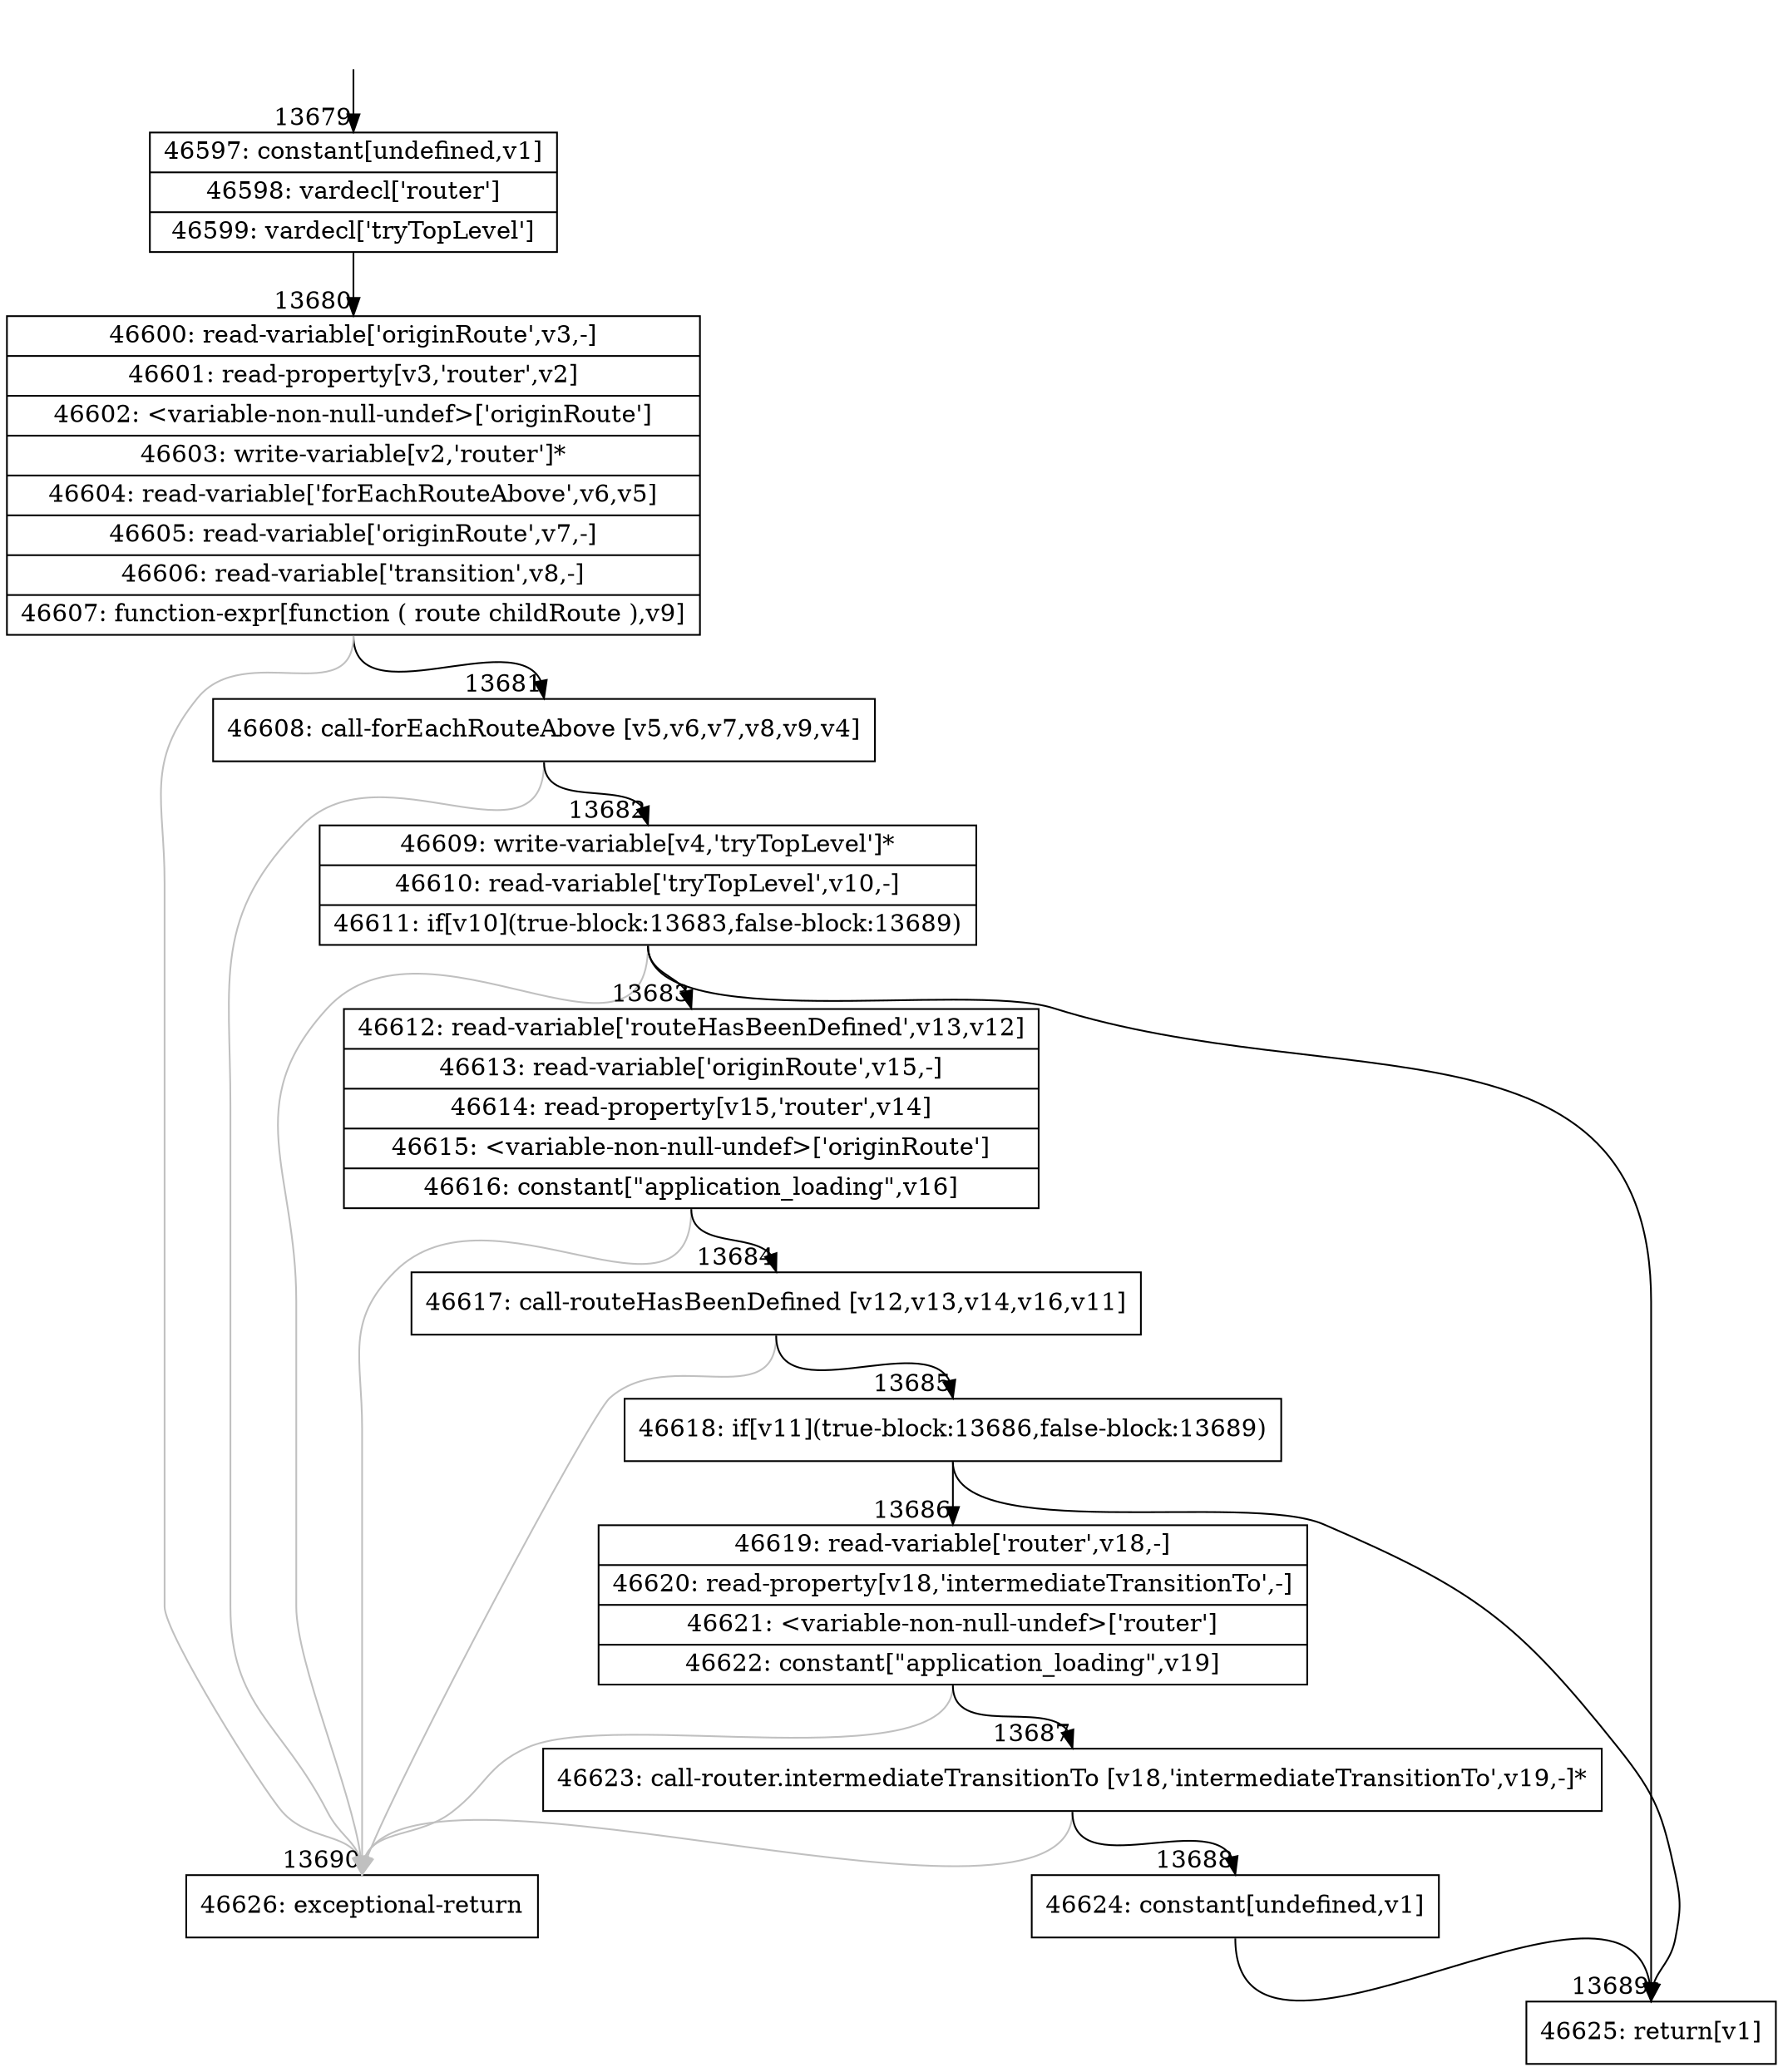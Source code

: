 digraph {
rankdir="TD"
BB_entry1132[shape=none,label=""];
BB_entry1132 -> BB13679 [tailport=s, headport=n, headlabel="    13679"]
BB13679 [shape=record label="{46597: constant[undefined,v1]|46598: vardecl['router']|46599: vardecl['tryTopLevel']}" ] 
BB13679 -> BB13680 [tailport=s, headport=n, headlabel="      13680"]
BB13680 [shape=record label="{46600: read-variable['originRoute',v3,-]|46601: read-property[v3,'router',v2]|46602: \<variable-non-null-undef\>['originRoute']|46603: write-variable[v2,'router']*|46604: read-variable['forEachRouteAbove',v6,v5]|46605: read-variable['originRoute',v7,-]|46606: read-variable['transition',v8,-]|46607: function-expr[function ( route childRoute ),v9]}" ] 
BB13680 -> BB13681 [tailport=s, headport=n, headlabel="      13681"]
BB13680 -> BB13690 [tailport=s, headport=n, color=gray, headlabel="      13690"]
BB13681 [shape=record label="{46608: call-forEachRouteAbove [v5,v6,v7,v8,v9,v4]}" ] 
BB13681 -> BB13682 [tailport=s, headport=n, headlabel="      13682"]
BB13681 -> BB13690 [tailport=s, headport=n, color=gray]
BB13682 [shape=record label="{46609: write-variable[v4,'tryTopLevel']*|46610: read-variable['tryTopLevel',v10,-]|46611: if[v10](true-block:13683,false-block:13689)}" ] 
BB13682 -> BB13683 [tailport=s, headport=n, headlabel="      13683"]
BB13682 -> BB13689 [tailport=s, headport=n, headlabel="      13689"]
BB13682 -> BB13690 [tailport=s, headport=n, color=gray]
BB13683 [shape=record label="{46612: read-variable['routeHasBeenDefined',v13,v12]|46613: read-variable['originRoute',v15,-]|46614: read-property[v15,'router',v14]|46615: \<variable-non-null-undef\>['originRoute']|46616: constant[\"application_loading\",v16]}" ] 
BB13683 -> BB13684 [tailport=s, headport=n, headlabel="      13684"]
BB13683 -> BB13690 [tailport=s, headport=n, color=gray]
BB13684 [shape=record label="{46617: call-routeHasBeenDefined [v12,v13,v14,v16,v11]}" ] 
BB13684 -> BB13685 [tailport=s, headport=n, headlabel="      13685"]
BB13684 -> BB13690 [tailport=s, headport=n, color=gray]
BB13685 [shape=record label="{46618: if[v11](true-block:13686,false-block:13689)}" ] 
BB13685 -> BB13686 [tailport=s, headport=n, headlabel="      13686"]
BB13685 -> BB13689 [tailport=s, headport=n]
BB13686 [shape=record label="{46619: read-variable['router',v18,-]|46620: read-property[v18,'intermediateTransitionTo',-]|46621: \<variable-non-null-undef\>['router']|46622: constant[\"application_loading\",v19]}" ] 
BB13686 -> BB13687 [tailport=s, headport=n, headlabel="      13687"]
BB13686 -> BB13690 [tailport=s, headport=n, color=gray]
BB13687 [shape=record label="{46623: call-router.intermediateTransitionTo [v18,'intermediateTransitionTo',v19,-]*}" ] 
BB13687 -> BB13688 [tailport=s, headport=n, headlabel="      13688"]
BB13687 -> BB13690 [tailport=s, headport=n, color=gray]
BB13688 [shape=record label="{46624: constant[undefined,v1]}" ] 
BB13688 -> BB13689 [tailport=s, headport=n]
BB13689 [shape=record label="{46625: return[v1]}" ] 
BB13690 [shape=record label="{46626: exceptional-return}" ] 
//#$~ 25402
}
